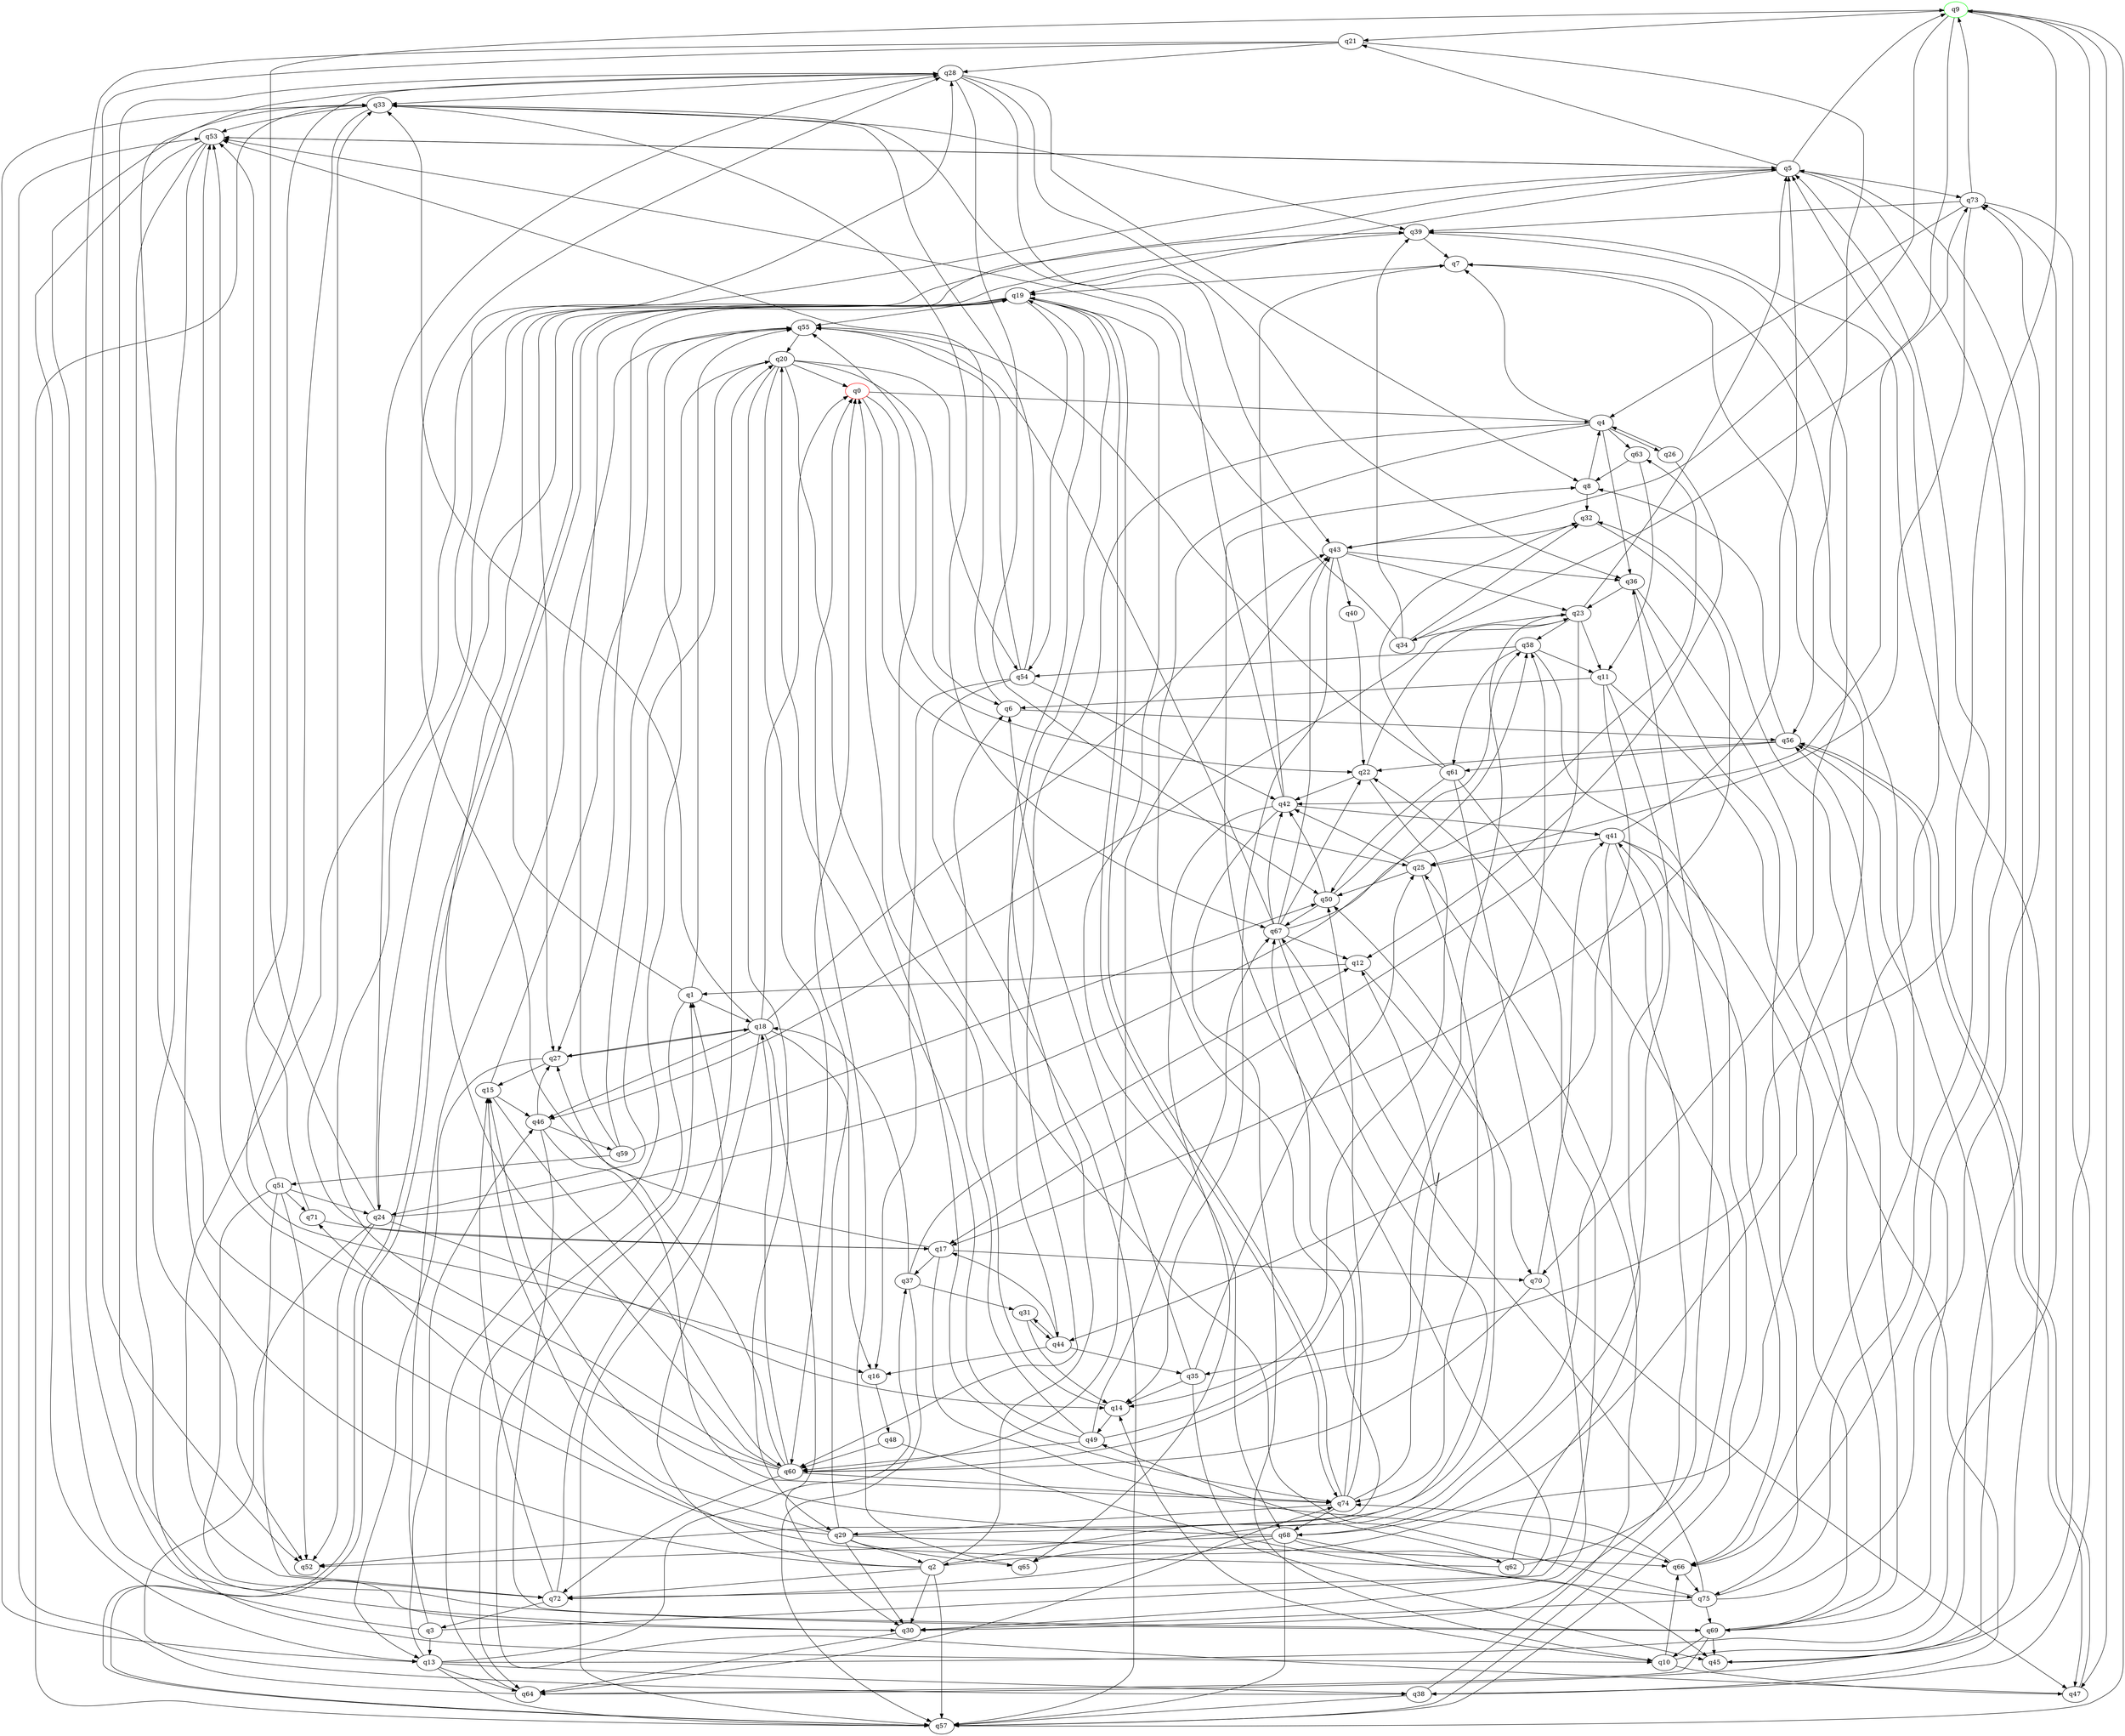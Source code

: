 digraph A{
q9 [initial=1,color=green];
q0 [final=1,color=red];
q0 -> q4;
q0 -> q22;
q0 -> q25;
q1 -> q18;
q1 -> q28;
q1 -> q55;
q1 -> q64;
q2 -> q1;
q2 -> q5;
q2 -> q19;
q2 -> q30;
q2 -> q53;
q2 -> q57;
q2 -> q72;
q3 -> q13;
q3 -> q22;
q3 -> q33;
q3 -> q55;
q4 -> q7;
q4 -> q26;
q4 -> q36;
q4 -> q52;
q4 -> q60;
q4 -> q63;
q5 -> q9;
q5 -> q19;
q5 -> q21;
q5 -> q53;
q5 -> q66;
q5 -> q72;
q5 -> q73;
q6 -> q53;
q6 -> q56;
q7 -> q19;
q8 -> q4;
q8 -> q32;
q9 -> q21;
q9 -> q35;
q9 -> q42;
q9 -> q43;
q9 -> q45;
q9 -> q47;
q10 -> q5;
q10 -> q14;
q10 -> q47;
q10 -> q66;
q11 -> q6;
q11 -> q38;
q11 -> q44;
q11 -> q68;
q12 -> q1;
q12 -> q70;
q13 -> q37;
q13 -> q38;
q13 -> q46;
q13 -> q57;
q13 -> q64;
q13 -> q73;
q14 -> q0;
q14 -> q49;
q15 -> q46;
q15 -> q55;
q15 -> q60;
q16 -> q48;
q17 -> q28;
q17 -> q33;
q17 -> q37;
q17 -> q66;
q17 -> q70;
q18 -> q0;
q18 -> q16;
q18 -> q27;
q18 -> q30;
q18 -> q33;
q18 -> q43;
q18 -> q46;
q18 -> q57;
q19 -> q24;
q19 -> q27;
q19 -> q44;
q19 -> q54;
q19 -> q55;
q19 -> q57;
q19 -> q68;
q19 -> q74;
q20 -> q0;
q20 -> q6;
q20 -> q24;
q20 -> q29;
q20 -> q54;
q20 -> q60;
q20 -> q74;
q21 -> q28;
q21 -> q30;
q21 -> q52;
q21 -> q56;
q22 -> q14;
q22 -> q23;
q22 -> q42;
q23 -> q5;
q23 -> q11;
q23 -> q17;
q23 -> q34;
q23 -> q46;
q23 -> q58;
q24 -> q9;
q24 -> q14;
q24 -> q28;
q24 -> q38;
q24 -> q52;
q24 -> q58;
q25 -> q42;
q25 -> q50;
q25 -> q74;
q26 -> q4;
q26 -> q12;
q27 -> q13;
q27 -> q15;
q27 -> q18;
q28 -> q8;
q28 -> q33;
q28 -> q36;
q28 -> q43;
q28 -> q50;
q29 -> q0;
q29 -> q2;
q29 -> q15;
q29 -> q28;
q29 -> q30;
q29 -> q50;
q29 -> q65;
q29 -> q66;
q30 -> q28;
q30 -> q64;
q31 -> q14;
q31 -> q44;
q32 -> q17;
q32 -> q43;
q33 -> q13;
q33 -> q16;
q33 -> q39;
q33 -> q53;
q33 -> q67;
q34 -> q32;
q34 -> q39;
q34 -> q53;
q34 -> q73;
q35 -> q6;
q35 -> q14;
q35 -> q25;
q35 -> q45;
q36 -> q23;
q36 -> q69;
q36 -> q75;
q37 -> q12;
q37 -> q18;
q37 -> q31;
q37 -> q57;
q38 -> q25;
q38 -> q57;
q39 -> q7;
q39 -> q27;
q39 -> q70;
q40 -> q22;
q41 -> q5;
q41 -> q25;
q41 -> q30;
q41 -> q65;
q41 -> q66;
q41 -> q69;
q42 -> q7;
q42 -> q10;
q42 -> q33;
q42 -> q41;
q42 -> q65;
q43 -> q14;
q43 -> q23;
q43 -> q36;
q43 -> q40;
q44 -> q16;
q44 -> q17;
q44 -> q31;
q44 -> q35;
q45 -> q39;
q46 -> q27;
q46 -> q59;
q46 -> q69;
q46 -> q74;
q47 -> q1;
q47 -> q56;
q48 -> q60;
q48 -> q75;
q49 -> q6;
q49 -> q20;
q49 -> q23;
q49 -> q60;
q49 -> q67;
q50 -> q42;
q50 -> q58;
q50 -> q67;
q51 -> q24;
q51 -> q28;
q51 -> q52;
q51 -> q69;
q51 -> q71;
q51 -> q72;
q53 -> q5;
q53 -> q10;
q53 -> q13;
q53 -> q52;
q54 -> q16;
q54 -> q33;
q54 -> q42;
q54 -> q55;
q54 -> q57;
q55 -> q20;
q56 -> q8;
q56 -> q22;
q56 -> q47;
q56 -> q61;
q57 -> q9;
q57 -> q19;
q57 -> q33;
q58 -> q11;
q58 -> q54;
q58 -> q57;
q58 -> q61;
q59 -> q19;
q59 -> q20;
q59 -> q50;
q59 -> q51;
q60 -> q5;
q60 -> q18;
q60 -> q27;
q60 -> q39;
q60 -> q43;
q60 -> q53;
q60 -> q58;
q60 -> q72;
q60 -> q74;
q61 -> q30;
q61 -> q32;
q61 -> q50;
q61 -> q55;
q61 -> q57;
q62 -> q36;
q62 -> q41;
q62 -> q49;
q62 -> q71;
q63 -> q8;
q63 -> q11;
q64 -> q53;
q64 -> q55;
q64 -> q56;
q64 -> q74;
q65 -> q0;
q66 -> q7;
q66 -> q74;
q66 -> q75;
q67 -> q2;
q67 -> q12;
q67 -> q22;
q67 -> q42;
q67 -> q43;
q67 -> q55;
q67 -> q63;
q68 -> q7;
q68 -> q15;
q68 -> q45;
q68 -> q52;
q68 -> q57;
q68 -> q62;
q68 -> q72;
q69 -> q10;
q69 -> q32;
q69 -> q45;
q69 -> q56;
q69 -> q64;
q70 -> q41;
q70 -> q47;
q70 -> q60;
q71 -> q17;
q71 -> q53;
q72 -> q3;
q72 -> q8;
q72 -> q15;
q72 -> q20;
q73 -> q4;
q73 -> q9;
q73 -> q25;
q73 -> q38;
q73 -> q39;
q74 -> q12;
q74 -> q19;
q74 -> q29;
q74 -> q50;
q74 -> q67;
q74 -> q68;
q75 -> q5;
q75 -> q30;
q75 -> q55;
q75 -> q67;
q75 -> q69;
q75 -> q73;
}